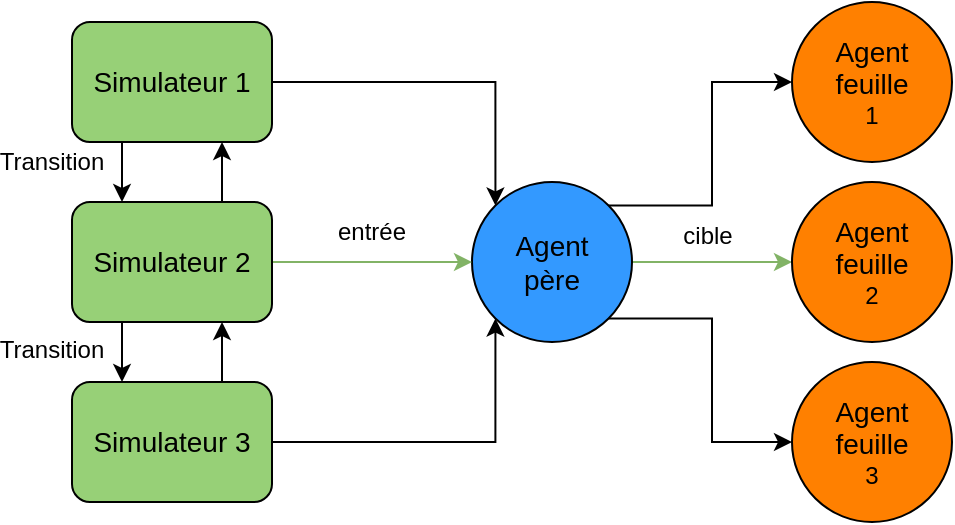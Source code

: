 <mxfile version="10.6.8" type="device"><diagram id="lExLXjc1cdtKiexNxYVn" name="Page-1"><mxGraphModel dx="1074" dy="569" grid="1" gridSize="10" guides="1" tooltips="1" connect="1" arrows="1" fold="1" page="1" pageScale="1" pageWidth="850" pageHeight="1100" math="0" shadow="0"><root><mxCell id="0"/><mxCell id="1" parent="0"/><mxCell id="lvxdYItzJVjIvdjhRI7E-17" value="&lt;div style=&quot;font-size: 14px&quot;&gt;&lt;font style=&quot;font-size: 14px&quot;&gt;Agent &lt;br&gt;&lt;/font&gt;&lt;/div&gt;&lt;div style=&quot;font-size: 14px&quot;&gt;&lt;font style=&quot;font-size: 14px&quot;&gt;feuille&lt;br&gt;&lt;/font&gt;&lt;/div&gt;1" style="ellipse;whiteSpace=wrap;html=1;aspect=fixed;strokeColor=#000000;fillColor=#FF8000;" parent="1" vertex="1"><mxGeometry x="560" y="140" width="80" height="80" as="geometry"/></mxCell><mxCell id="lvxdYItzJVjIvdjhRI7E-27" style="edgeStyle=orthogonalEdgeStyle;rounded=0;orthogonalLoop=1;jettySize=auto;html=1;exitX=1;exitY=0.5;exitDx=0;exitDy=0;entryX=0;entryY=0.5;entryDx=0;entryDy=0;fillColor=#d5e8d4;strokeColor=#82b366;" parent="1" source="lvxdYItzJVjIvdjhRI7E-18" target="lvxdYItzJVjIvdjhRI7E-21" edge="1"><mxGeometry relative="1" as="geometry"/></mxCell><mxCell id="lvxdYItzJVjIvdjhRI7E-28" style="edgeStyle=orthogonalEdgeStyle;rounded=0;orthogonalLoop=1;jettySize=auto;html=1;exitX=1;exitY=0;exitDx=0;exitDy=0;entryX=0;entryY=0.5;entryDx=0;entryDy=0;" parent="1" source="lvxdYItzJVjIvdjhRI7E-18" target="lvxdYItzJVjIvdjhRI7E-17" edge="1"><mxGeometry relative="1" as="geometry"/></mxCell><mxCell id="lvxdYItzJVjIvdjhRI7E-29" style="edgeStyle=orthogonalEdgeStyle;rounded=0;orthogonalLoop=1;jettySize=auto;html=1;exitX=1;exitY=1;exitDx=0;exitDy=0;entryX=0;entryY=0.5;entryDx=0;entryDy=0;" parent="1" source="lvxdYItzJVjIvdjhRI7E-18" target="lvxdYItzJVjIvdjhRI7E-22" edge="1"><mxGeometry relative="1" as="geometry"/></mxCell><mxCell id="lvxdYItzJVjIvdjhRI7E-18" value="&lt;div style=&quot;font-size: 14px&quot;&gt;&lt;font style=&quot;font-size: 14px&quot;&gt;Agent &lt;br&gt;&lt;/font&gt;&lt;/div&gt;&lt;div style=&quot;font-size: 14px&quot;&gt;&lt;font style=&quot;font-size: 14px&quot;&gt;père&lt;/font&gt;&lt;/div&gt;" style="ellipse;whiteSpace=wrap;html=1;aspect=fixed;strokeColor=#000000;fillColor=#3399FF;" parent="1" vertex="1"><mxGeometry x="400" y="230" width="80" height="80" as="geometry"/></mxCell><mxCell id="lvxdYItzJVjIvdjhRI7E-21" value="&lt;div style=&quot;font-size: 14px&quot;&gt;&lt;font style=&quot;font-size: 14px&quot;&gt;Agent&lt;/font&gt;&lt;/div&gt;&lt;div style=&quot;font-size: 14px&quot;&gt;&lt;font style=&quot;font-size: 14px&quot;&gt;feuille&lt;br&gt;&lt;/font&gt;&lt;/div&gt;2" style="ellipse;whiteSpace=wrap;html=1;aspect=fixed;strokeColor=#000000;fillColor=#FF8000;" parent="1" vertex="1"><mxGeometry x="560" y="230" width="80" height="80" as="geometry"/></mxCell><mxCell id="lvxdYItzJVjIvdjhRI7E-22" value="&lt;div style=&quot;font-size: 14px&quot;&gt;&lt;font style=&quot;font-size: 14px&quot;&gt;Agent&lt;/font&gt;&lt;/div&gt;&lt;div style=&quot;font-size: 14px&quot;&gt;&lt;font style=&quot;font-size: 14px&quot;&gt;feuille&lt;br&gt;&lt;/font&gt;&lt;/div&gt;3" style="ellipse;whiteSpace=wrap;html=1;aspect=fixed;strokeColor=#000000;fillColor=#FF8000;" parent="1" vertex="1"><mxGeometry x="560" y="320" width="80" height="80" as="geometry"/></mxCell><mxCell id="lvxdYItzJVjIvdjhRI7E-42" style="edgeStyle=orthogonalEdgeStyle;rounded=0;orthogonalLoop=1;jettySize=auto;html=1;exitX=1;exitY=0.5;exitDx=0;exitDy=0;entryX=0;entryY=0;entryDx=0;entryDy=0;" parent="1" source="lvxdYItzJVjIvdjhRI7E-37" target="lvxdYItzJVjIvdjhRI7E-18" edge="1"><mxGeometry relative="1" as="geometry"/></mxCell><mxCell id="lvxdYItzJVjIvdjhRI7E-43" style="edgeStyle=orthogonalEdgeStyle;rounded=0;orthogonalLoop=1;jettySize=auto;html=1;exitX=0.25;exitY=1;exitDx=0;exitDy=0;entryX=0.25;entryY=0;entryDx=0;entryDy=0;" parent="1" source="lvxdYItzJVjIvdjhRI7E-37" target="lvxdYItzJVjIvdjhRI7E-38" edge="1"><mxGeometry relative="1" as="geometry"/></mxCell><mxCell id="lvxdYItzJVjIvdjhRI7E-37" value="&lt;font style=&quot;font-size: 14px&quot;&gt;Simulateur 1&lt;/font&gt;" style="rounded=1;whiteSpace=wrap;html=1;strokeColor=#000000;fillColor=#97D077;" parent="1" vertex="1"><mxGeometry x="200" y="150" width="100" height="60" as="geometry"/></mxCell><mxCell id="lvxdYItzJVjIvdjhRI7E-41" style="edgeStyle=orthogonalEdgeStyle;rounded=0;orthogonalLoop=1;jettySize=auto;html=1;exitX=1;exitY=0.5;exitDx=0;exitDy=0;entryX=0;entryY=0.5;entryDx=0;entryDy=0;fillColor=#d5e8d4;strokeColor=#82b366;" parent="1" source="lvxdYItzJVjIvdjhRI7E-38" target="lvxdYItzJVjIvdjhRI7E-18" edge="1"><mxGeometry relative="1" as="geometry"/></mxCell><mxCell id="lvxdYItzJVjIvdjhRI7E-44" style="edgeStyle=orthogonalEdgeStyle;rounded=0;orthogonalLoop=1;jettySize=auto;html=1;exitX=0.75;exitY=0;exitDx=0;exitDy=0;entryX=0.75;entryY=1;entryDx=0;entryDy=0;" parent="1" source="lvxdYItzJVjIvdjhRI7E-38" target="lvxdYItzJVjIvdjhRI7E-37" edge="1"><mxGeometry relative="1" as="geometry"/></mxCell><mxCell id="lvxdYItzJVjIvdjhRI7E-45" style="edgeStyle=orthogonalEdgeStyle;rounded=0;orthogonalLoop=1;jettySize=auto;html=1;exitX=0.25;exitY=1;exitDx=0;exitDy=0;entryX=0.25;entryY=0;entryDx=0;entryDy=0;" parent="1" source="lvxdYItzJVjIvdjhRI7E-38" target="lvxdYItzJVjIvdjhRI7E-39" edge="1"><mxGeometry relative="1" as="geometry"/></mxCell><mxCell id="lvxdYItzJVjIvdjhRI7E-38" value="&lt;font style=&quot;font-size: 14px&quot;&gt;Simulateur 2&lt;br&gt;&lt;/font&gt;" style="rounded=1;whiteSpace=wrap;html=1;strokeColor=#000000;fillColor=#97D077;" parent="1" vertex="1"><mxGeometry x="200" y="240" width="100" height="60" as="geometry"/></mxCell><mxCell id="lvxdYItzJVjIvdjhRI7E-40" style="edgeStyle=orthogonalEdgeStyle;rounded=0;orthogonalLoop=1;jettySize=auto;html=1;exitX=1;exitY=0.5;exitDx=0;exitDy=0;entryX=0;entryY=1;entryDx=0;entryDy=0;" parent="1" source="lvxdYItzJVjIvdjhRI7E-39" target="lvxdYItzJVjIvdjhRI7E-18" edge="1"><mxGeometry relative="1" as="geometry"/></mxCell><mxCell id="lvxdYItzJVjIvdjhRI7E-46" style="edgeStyle=orthogonalEdgeStyle;rounded=0;orthogonalLoop=1;jettySize=auto;html=1;exitX=0.75;exitY=0;exitDx=0;exitDy=0;entryX=0.75;entryY=1;entryDx=0;entryDy=0;" parent="1" source="lvxdYItzJVjIvdjhRI7E-39" target="lvxdYItzJVjIvdjhRI7E-38" edge="1"><mxGeometry relative="1" as="geometry"/></mxCell><mxCell id="lvxdYItzJVjIvdjhRI7E-39" value="&lt;font style=&quot;font-size: 14px&quot;&gt;Simulateur 3&lt;br&gt;&lt;/font&gt;" style="rounded=1;whiteSpace=wrap;html=1;strokeColor=#000000;fillColor=#97D077;" parent="1" vertex="1"><mxGeometry x="200" y="330" width="100" height="60" as="geometry"/></mxCell><mxCell id="lvxdYItzJVjIvdjhRI7E-47" value="entrée" style="text;html=1;strokeColor=none;fillColor=none;align=center;verticalAlign=middle;whiteSpace=wrap;rounded=0;" parent="1" vertex="1"><mxGeometry x="330" y="245" width="40" height="20" as="geometry"/></mxCell><mxCell id="lvxdYItzJVjIvdjhRI7E-48" value="&lt;div&gt;cible&lt;/div&gt;" style="text;html=1;strokeColor=none;fillColor=none;align=center;verticalAlign=middle;whiteSpace=wrap;rounded=0;" parent="1" vertex="1"><mxGeometry x="498" y="247" width="40" height="20" as="geometry"/></mxCell><mxCell id="lvxdYItzJVjIvdjhRI7E-49" value="Transition" style="text;html=1;strokeColor=none;fillColor=none;align=center;verticalAlign=middle;whiteSpace=wrap;rounded=0;" parent="1" vertex="1"><mxGeometry x="170" y="210" width="40" height="20" as="geometry"/></mxCell><mxCell id="lvxdYItzJVjIvdjhRI7E-50" value="Transition" style="text;html=1;strokeColor=none;fillColor=none;align=center;verticalAlign=middle;whiteSpace=wrap;rounded=0;" parent="1" vertex="1"><mxGeometry x="170" y="304" width="40" height="20" as="geometry"/></mxCell></root></mxGraphModel></diagram></mxfile>